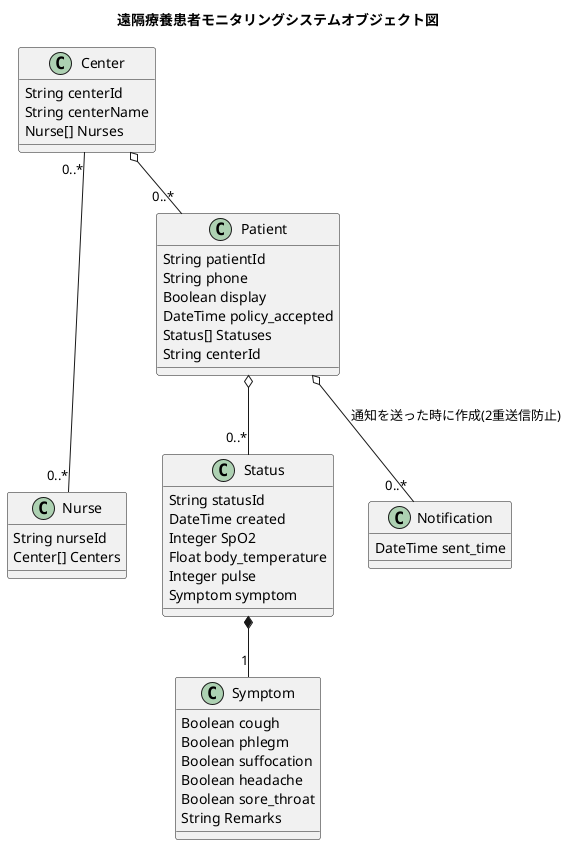 @startuml RemotePatientMonitoring
title 遠隔療養患者モニタリングシステムオブジェクト図
skinparam backgroundColor white

Center "0..*" --- "0..*" Nurse
Center o-- "0..*" Patient
Patient o-- "0..*" Status
Status *-- "1" Symptom
Patient o-- "0..*" Notification :通知を送った時に作成(2重送信防止)

class Center {
    String centerId
    String centerName
    Nurse[] Nurses
}

class Nurse {
    String nurseId
    Center[] Centers
}

class Patient {
    String patientId
    String phone
    Boolean display
    DateTime policy_accepted
    Status[] Statuses
    String centerId
}

class Status {
    String statusId
    DateTime created
    Integer SpO2
    Float body_temperature
    Integer pulse
    Symptom symptom
}

class Symptom {
    Boolean cough
    Boolean phlegm
    Boolean suffocation
    Boolean headache
    Boolean sore_throat
    String Remarks
}

class Notification {
    DateTime sent_time
}
@enduml

